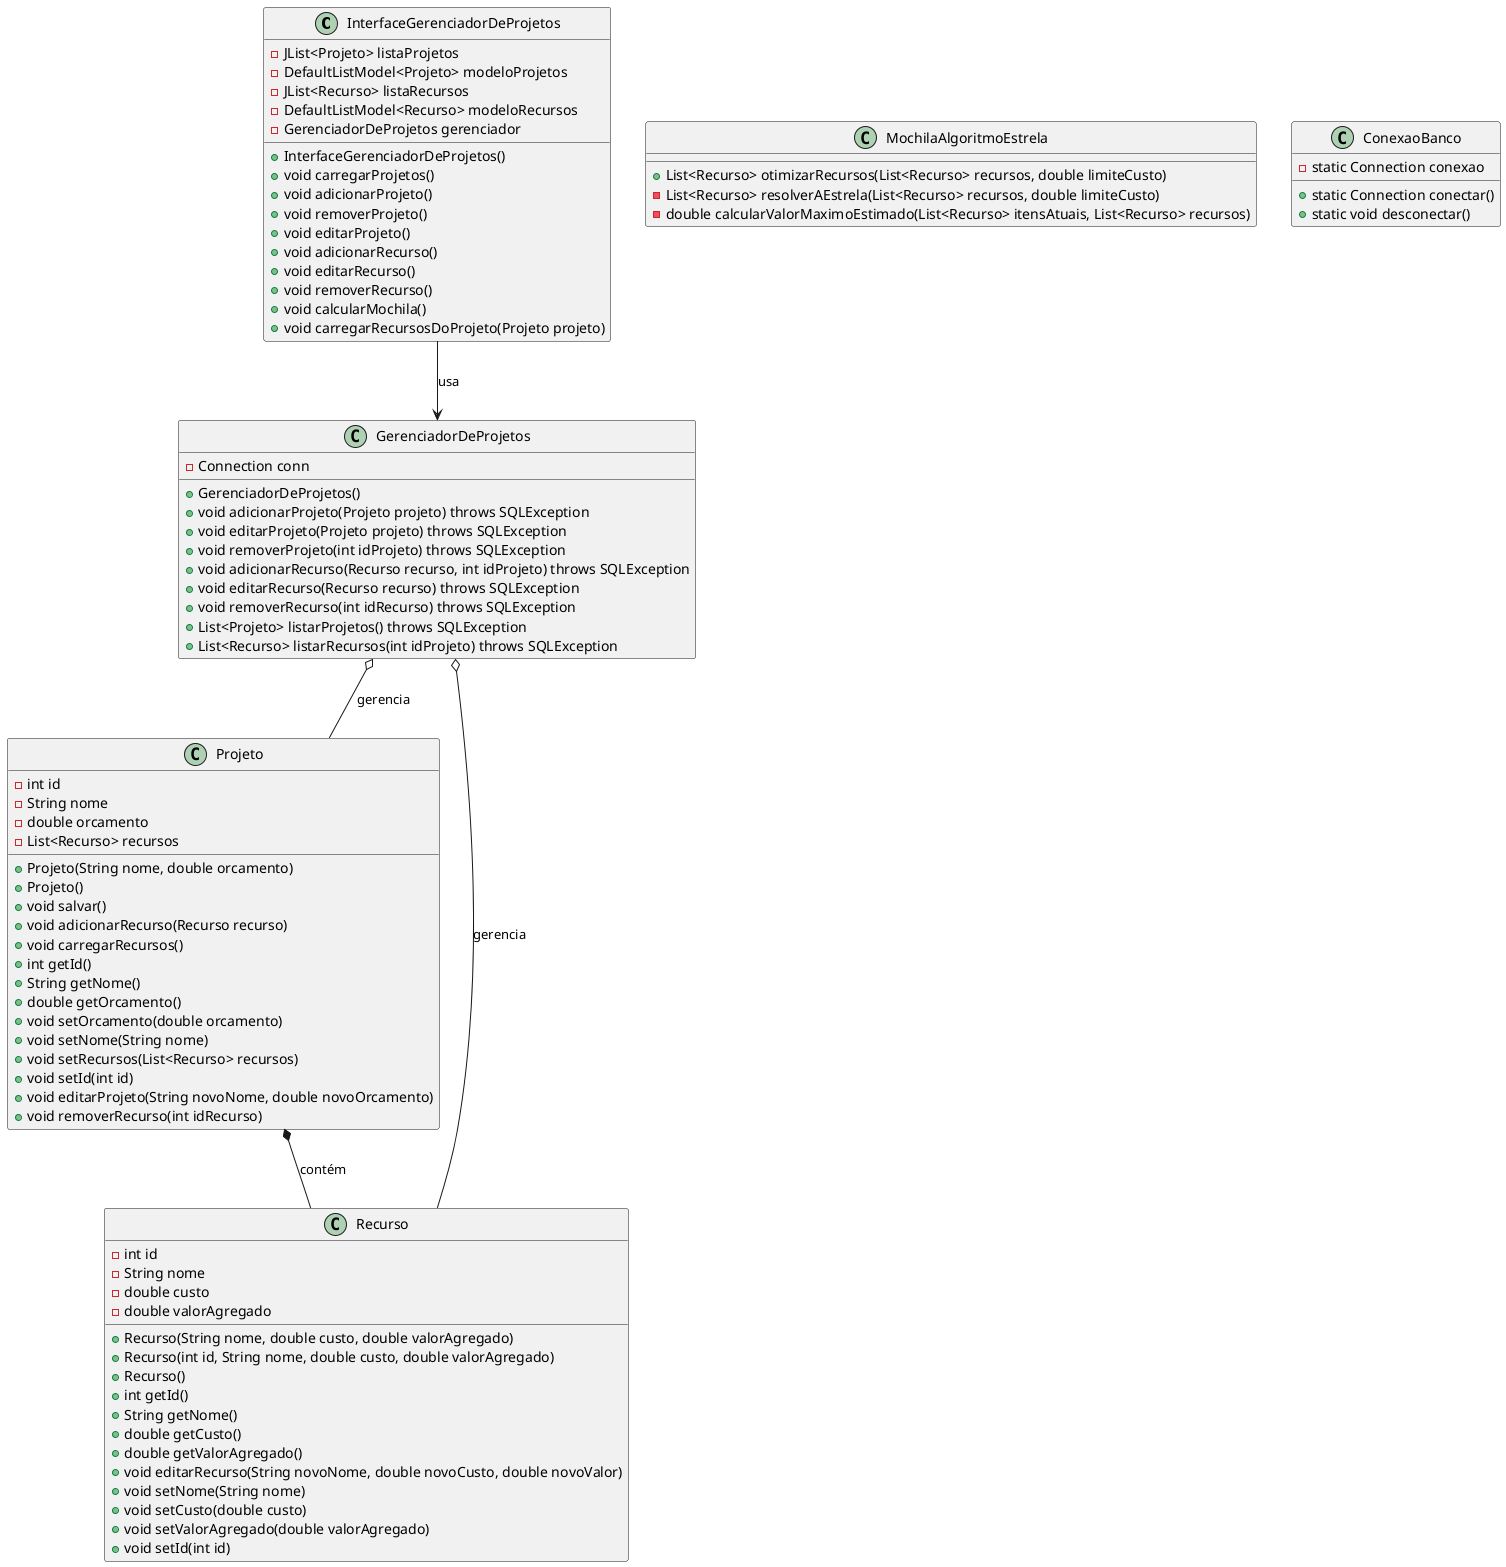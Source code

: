 @startuml

class InterfaceGerenciadorDeProjetos {
    - JList<Projeto> listaProjetos
    - DefaultListModel<Projeto> modeloProjetos
    - JList<Recurso> listaRecursos
    - DefaultListModel<Recurso> modeloRecursos
    - GerenciadorDeProjetos gerenciador
    + InterfaceGerenciadorDeProjetos()
    + void carregarProjetos()
    + void adicionarProjeto()
    + void removerProjeto()
    + void editarProjeto()
    + void adicionarRecurso()
    + void editarRecurso()
    + void removerRecurso()
    + void calcularMochila()
    + void carregarRecursosDoProjeto(Projeto projeto)
}

class MochilaAlgoritmoEstrela {
    + List<Recurso> otimizarRecursos(List<Recurso> recursos, double limiteCusto)
    - List<Recurso> resolverAEstrela(List<Recurso> recursos, double limiteCusto)
    - double calcularValorMaximoEstimado(List<Recurso> itensAtuais, List<Recurso> recursos)
}

class Projeto {
    - int id
    - String nome
    - double orcamento
    - List<Recurso> recursos
    + Projeto(String nome, double orcamento)
    + Projeto()
    + void salvar()
    + void adicionarRecurso(Recurso recurso)
    + void carregarRecursos()
    + int getId()
    + String getNome()
    + double getOrcamento()
    + void setOrcamento(double orcamento)
    + void setNome(String nome)
    + void setRecursos(List<Recurso> recursos)
    + void setId(int id)
    + void editarProjeto(String novoNome, double novoOrcamento)
    + void removerRecurso(int idRecurso)
}

class Recurso {
    - int id
    - String nome
    - double custo
    - double valorAgregado
    + Recurso(String nome, double custo, double valorAgregado)
    + Recurso(int id, String nome, double custo, double valorAgregado)
    + Recurso()
    + int getId()
    + String getNome()
    + double getCusto()
    + double getValorAgregado()
    + void editarRecurso(String novoNome, double novoCusto, double novoValor)
    + void setNome(String nome)
    + void setCusto(double custo)
    + void setValorAgregado(double valorAgregado)
    + void setId(int id)
}

class GerenciadorDeProjetos {
    - Connection conn
    + GerenciadorDeProjetos()
    + void adicionarProjeto(Projeto projeto) throws SQLException
    + void editarProjeto(Projeto projeto) throws SQLException
    + void removerProjeto(int idProjeto) throws SQLException
    + void adicionarRecurso(Recurso recurso, int idProjeto) throws SQLException
    + void editarRecurso(Recurso recurso) throws SQLException
    + void removerRecurso(int idRecurso) throws SQLException
    + List<Projeto> listarProjetos() throws SQLException
    + List<Recurso> listarRecursos(int idProjeto) throws SQLException
}

class ConexaoBanco {
    - static Connection conexao
    + static Connection conectar()
    + static void desconectar()
}

InterfaceGerenciadorDeProjetos --> GerenciadorDeProjetos : usa
GerenciadorDeProjetos o-- Projeto : gerencia
GerenciadorDeProjetos o-- Recurso : gerencia
Projeto *-- Recurso : contém

@enduml
